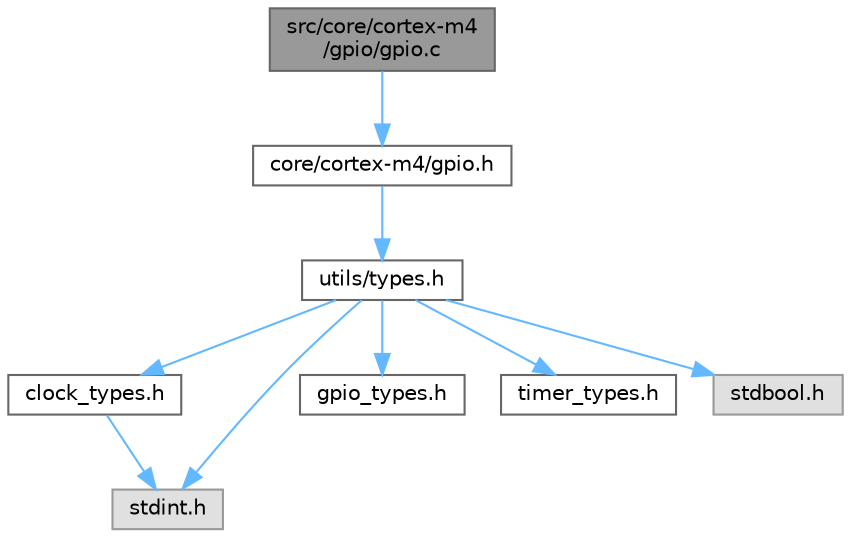 digraph "src/core/cortex-m4/gpio/gpio.c"
{
 // LATEX_PDF_SIZE
  bgcolor="transparent";
  edge [fontname=Helvetica,fontsize=10,labelfontname=Helvetica,labelfontsize=10];
  node [fontname=Helvetica,fontsize=10,shape=box,height=0.2,width=0.4];
  Node1 [id="Node000001",label="src/core/cortex-m4\l/gpio/gpio.c",height=0.2,width=0.4,color="gray40", fillcolor="grey60", style="filled", fontcolor="black",tooltip="Cortex-M4 (STM32F4) GPIO HAL Implementation."];
  Node1 -> Node2 [id="edge1_Node000001_Node000002",color="steelblue1",style="solid",tooltip=" "];
  Node2 [id="Node000002",label="core/cortex-m4/gpio.h",height=0.2,width=0.4,color="grey40", fillcolor="white", style="filled",URL="$gpio_8h.html",tooltip="GPIO HAL implementation for Cortex-M4 (STM32F401RE)."];
  Node2 -> Node3 [id="edge2_Node000002_Node000003",color="steelblue1",style="solid",tooltip=" "];
  Node3 [id="Node000003",label="utils/types.h",height=0.2,width=0.4,color="grey40", fillcolor="white", style="filled",URL="$types_8h.html",tooltip="Centralized type definitions include for NavHAL."];
  Node3 -> Node4 [id="edge3_Node000003_Node000004",color="steelblue1",style="solid",tooltip=" "];
  Node4 [id="Node000004",label="clock_types.h",height=0.2,width=0.4,color="grey40", fillcolor="white", style="filled",URL="$clock__types_8h.html",tooltip="Clock HAL type definitions."];
  Node4 -> Node5 [id="edge4_Node000004_Node000005",color="steelblue1",style="solid",tooltip=" "];
  Node5 [id="Node000005",label="stdint.h",height=0.2,width=0.4,color="grey60", fillcolor="#E0E0E0", style="filled",tooltip=" "];
  Node3 -> Node6 [id="edge5_Node000003_Node000006",color="steelblue1",style="solid",tooltip=" "];
  Node6 [id="Node000006",label="gpio_types.h",height=0.2,width=0.4,color="grey40", fillcolor="white", style="filled",URL="$gpio__types_8h.html",tooltip="GPIO pin definitions and related types for NavHAL."];
  Node3 -> Node7 [id="edge6_Node000003_Node000007",color="steelblue1",style="solid",tooltip=" "];
  Node7 [id="Node000007",label="timer_types.h",height=0.2,width=0.4,color="grey40", fillcolor="white", style="filled",URL="$timer__types_8h.html",tooltip=" "];
  Node3 -> Node8 [id="edge7_Node000003_Node000008",color="steelblue1",style="solid",tooltip=" "];
  Node8 [id="Node000008",label="stdbool.h",height=0.2,width=0.4,color="grey60", fillcolor="#E0E0E0", style="filled",tooltip=" "];
  Node3 -> Node5 [id="edge8_Node000003_Node000005",color="steelblue1",style="solid",tooltip=" "];
}
